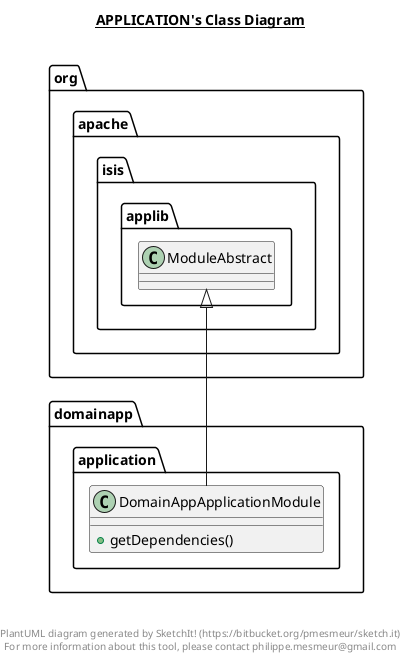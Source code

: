 @startuml

title __APPLICATION's Class Diagram__\n

  namespace domainapp.application {
    class domainapp.application.DomainAppApplicationModule {
        + getDependencies()
    }
  }
  

  domainapp.application.DomainAppApplicationModule -up-|> org.apache.isis.applib.ModuleAbstract


right footer


PlantUML diagram generated by SketchIt! (https://bitbucket.org/pmesmeur/sketch.it)
For more information about this tool, please contact philippe.mesmeur@gmail.com
endfooter

@enduml
